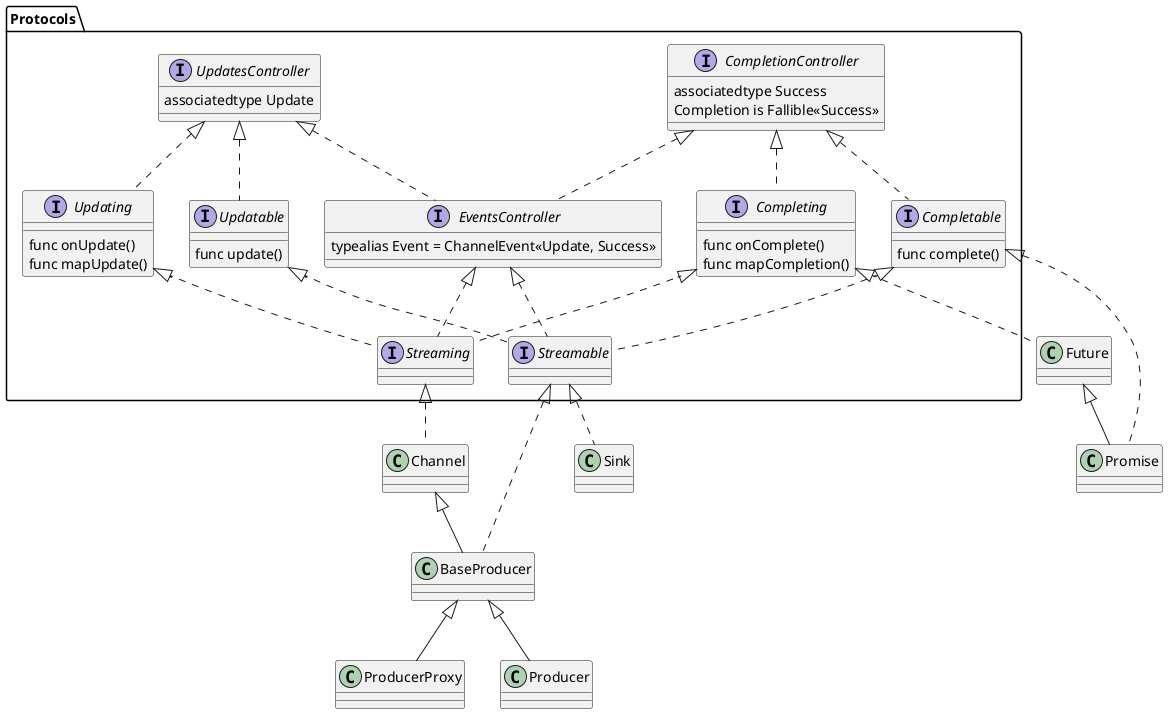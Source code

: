 
@startuml

package Protocols {
    interface CompletionController {
        associatedtype Success
        Completion is Fallible<<Success>>
    }

    interface Completing {
        func onComplete()
        func mapCompletion()
    }

    interface Completable {
        func complete()
    }

    interface UpdatesController {
        associatedtype Update
    }

    interface Updating {
        func onUpdate()
        func mapUpdate()
    }

    interface Updatable {
        func update()
    }

    interface EventsController {
        typealias Event = ChannelEvent<<Update, Success>>
    }

    interface Streaming {
    }

    interface Streamable {
    }
}

class Future
class Promise
class Channel
class BaseProducer
class ProducerProxy
class Producer
class Sink

CompletionController <|.. Completing
CompletionController <|.. Completable

UpdatesController <|.. Updating
UpdatesController <|.. Updatable

CompletionController <|.. EventsController
UpdatesController <|.. EventsController

EventsController <|.. Streaming
EventsController <|.. Streamable

Updating <|.. Streaming
Completing <|.. Streaming

Updatable <|.. Streamable
Completable <|.. Streamable

Completing <|.. Future

Future <|-- Promise
Completable <|.. Promise

Streaming <|.. Channel

Channel <|-- BaseProducer
Streamable <|.. BaseProducer

BaseProducer <|-- Producer
BaseProducer <|-- ProducerProxy

Streamable <|.. Sink

@enduml